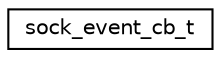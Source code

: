 digraph "Graphical Class Hierarchy"
{
 // LATEX_PDF_SIZE
  edge [fontname="Helvetica",fontsize="10",labelfontname="Helvetica",labelfontsize="10"];
  node [fontname="Helvetica",fontsize="10",shape=record];
  rankdir="LR";
  Node0 [label="sock_event_cb_t",height=0.2,width=0.4,color="black", fillcolor="white", style="filled",URL="$unionsock__event__cb__t.html",tooltip="Generalized callback type."];
}
